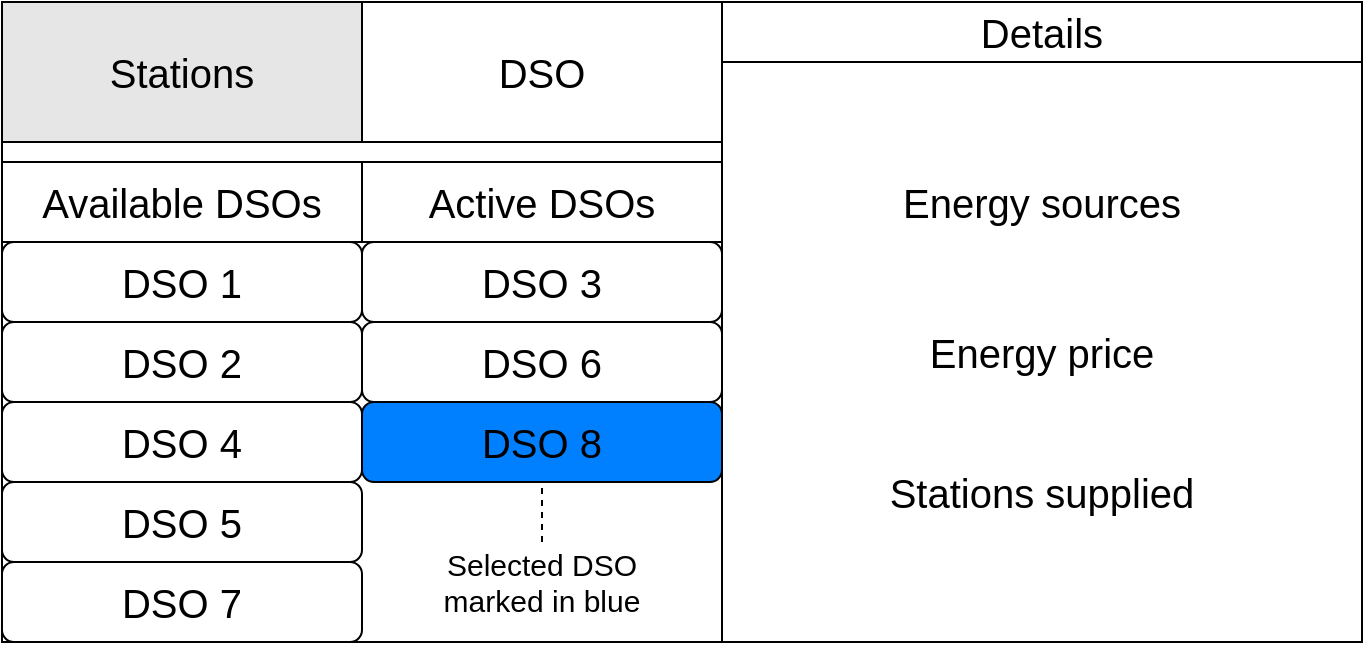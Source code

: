 <mxfile version="18.2.0" type="device"><diagram id="_gg9eRoXJpZ1KPsWaCFE" name="Page-1"><mxGraphModel dx="946" dy="486" grid="1" gridSize="10" guides="1" tooltips="1" connect="1" arrows="1" fold="1" page="1" pageScale="1" pageWidth="827" pageHeight="1169" math="0" shadow="0"><root><mxCell id="0"/><mxCell id="1" parent="0"/><mxCell id="m1bmyoxZ640nbLZtkMWV-7" value="" style="rounded=0;whiteSpace=wrap;html=1;fontSize=20;" parent="1" vertex="1"><mxGeometry x="140" width="680" height="320" as="geometry"/></mxCell><mxCell id="VylwMrU068VeO6xA9WUw-15" value="Stations" style="rounded=0;whiteSpace=wrap;html=1;fontSize=20;fontColor=#000000;fillColor=#E6E6E6;" parent="1" vertex="1"><mxGeometry x="140" width="180" height="70" as="geometry"/></mxCell><mxCell id="ommLm37x9KMgDQtuhBFL-1" value="DSO" style="rounded=0;whiteSpace=wrap;html=1;fontSize=20;fontColor=#000000;fillColor=#FFFFFF;" parent="1" vertex="1"><mxGeometry x="320" width="180" height="70" as="geometry"/></mxCell><mxCell id="ommLm37x9KMgDQtuhBFL-17" value="Details" style="rounded=0;whiteSpace=wrap;html=1;fontSize=20;fontColor=#000000;strokeColor=#000000;fillColor=#FFFFFF;" parent="1" vertex="1"><mxGeometry x="500" width="320" height="30" as="geometry"/></mxCell><mxCell id="NIcMm4TMiPuQv6chqOSA-2" value="" style="rounded=0;whiteSpace=wrap;html=1;fontSize=20;fontColor=#000000;strokeColor=#000000;fillColor=#FFFFFF;" parent="1" vertex="1"><mxGeometry x="140" y="70" width="360" height="250" as="geometry"/></mxCell><mxCell id="NIcMm4TMiPuQv6chqOSA-1" value="DSO 1" style="rounded=1;whiteSpace=wrap;html=1;fontSize=20;fontColor=#000000;strokeColor=#000000;fillColor=#FFFFFF;" parent="1" vertex="1"><mxGeometry x="140" y="120" width="180" height="40" as="geometry"/></mxCell><mxCell id="NIcMm4TMiPuQv6chqOSA-3" value="DSO 2" style="rounded=1;whiteSpace=wrap;html=1;fontSize=20;fontColor=#000000;strokeColor=#000000;fillColor=#FFFFFF;" parent="1" vertex="1"><mxGeometry x="140" y="160" width="180" height="40" as="geometry"/></mxCell><mxCell id="NIcMm4TMiPuQv6chqOSA-4" value="DSO 4" style="rounded=1;whiteSpace=wrap;html=1;fontSize=20;fontColor=#000000;strokeColor=#000000;fillColor=#FFFFFF;" parent="1" vertex="1"><mxGeometry x="140" y="200" width="180" height="40" as="geometry"/></mxCell><mxCell id="NIcMm4TMiPuQv6chqOSA-5" value="DSO 5" style="rounded=1;whiteSpace=wrap;html=1;fontSize=20;fontColor=#000000;strokeColor=#000000;fillColor=#FFFFFF;" parent="1" vertex="1"><mxGeometry x="140" y="240" width="180" height="40" as="geometry"/></mxCell><mxCell id="NIcMm4TMiPuQv6chqOSA-6" value="DSO 7" style="rounded=1;whiteSpace=wrap;html=1;fontSize=20;fontColor=#000000;strokeColor=#000000;fillColor=#FFFFFF;" parent="1" vertex="1"><mxGeometry x="140" y="280" width="180" height="40" as="geometry"/></mxCell><mxCell id="NIcMm4TMiPuQv6chqOSA-16" value="" style="endArrow=none;dashed=1;html=1;rounded=0;fontSize=20;fontColor=#000000;entryX=0.5;entryY=1;entryDx=0;entryDy=0;" parent="1" source="ommLm37x9KMgDQtuhBFL-4" target="Nu3dmO6gC0wTjs7xxz2U-7" edge="1"><mxGeometry width="50" height="50" relative="1" as="geometry"><mxPoint x="80" y="260" as="sourcePoint"/><mxPoint x="150" y="180" as="targetPoint"/></mxGeometry></mxCell><mxCell id="Nu3dmO6gC0wTjs7xxz2U-3" value="DSO 3" style="rounded=1;whiteSpace=wrap;html=1;fontSize=20;fontColor=#000000;strokeColor=#000000;fillColor=#FFFFFF;" vertex="1" parent="1"><mxGeometry x="320" y="120" width="180" height="40" as="geometry"/></mxCell><mxCell id="Nu3dmO6gC0wTjs7xxz2U-5" value="DSO 6" style="rounded=1;whiteSpace=wrap;html=1;fontSize=20;fontColor=#000000;strokeColor=#000000;fillColor=#FFFFFF;" vertex="1" parent="1"><mxGeometry x="320" y="160" width="180" height="40" as="geometry"/></mxCell><mxCell id="Nu3dmO6gC0wTjs7xxz2U-7" value="DSO 8" style="rounded=1;whiteSpace=wrap;html=1;fontSize=20;fontColor=#000000;strokeColor=#000000;fillColor=#007FFF;" vertex="1" parent="1"><mxGeometry x="320" y="200" width="180" height="40" as="geometry"/></mxCell><mxCell id="Nu3dmO6gC0wTjs7xxz2U-9" value="Available DSOs" style="rounded=0;whiteSpace=wrap;html=1;fontSize=20;fontColor=#000000;strokeColor=#000000;fillColor=#FFFFFF;" vertex="1" parent="1"><mxGeometry x="140" y="80" width="180" height="40" as="geometry"/></mxCell><mxCell id="Nu3dmO6gC0wTjs7xxz2U-10" value="Active DSOs" style="rounded=0;whiteSpace=wrap;html=1;fontSize=20;fontColor=#000000;strokeColor=#000000;fillColor=#FFFFFF;" vertex="1" parent="1"><mxGeometry x="320" y="80" width="180" height="40" as="geometry"/></mxCell><mxCell id="Nu3dmO6gC0wTjs7xxz2U-11" value="Energy sources" style="text;html=1;strokeColor=none;fillColor=none;align=center;verticalAlign=middle;whiteSpace=wrap;rounded=0;fontSize=20;fontColor=#000000;" vertex="1" parent="1"><mxGeometry x="585" y="85" width="150" height="30" as="geometry"/></mxCell><mxCell id="Nu3dmO6gC0wTjs7xxz2U-12" value="Energy price" style="text;html=1;strokeColor=none;fillColor=none;align=center;verticalAlign=middle;whiteSpace=wrap;rounded=0;fontSize=20;fontColor=#000000;" vertex="1" parent="1"><mxGeometry x="585" y="160" width="150" height="30" as="geometry"/></mxCell><mxCell id="ommLm37x9KMgDQtuhBFL-4" value="&lt;font style=&quot;font-size: 15px;&quot;&gt;Selected DSO marked in blue&lt;br&gt;&lt;/font&gt;" style="text;html=1;strokeColor=none;fillColor=none;align=center;verticalAlign=middle;whiteSpace=wrap;rounded=0;fontSize=10;fontColor=#000000;" parent="1" vertex="1"><mxGeometry x="350" y="270" width="120" height="40" as="geometry"/></mxCell><mxCell id="Nu3dmO6gC0wTjs7xxz2U-14" value="Stations supplied" style="text;html=1;strokeColor=none;fillColor=none;align=center;verticalAlign=middle;whiteSpace=wrap;rounded=0;fontSize=20;fontColor=#000000;" vertex="1" parent="1"><mxGeometry x="576.25" y="230" width="167.5" height="30" as="geometry"/></mxCell></root></mxGraphModel></diagram></mxfile>